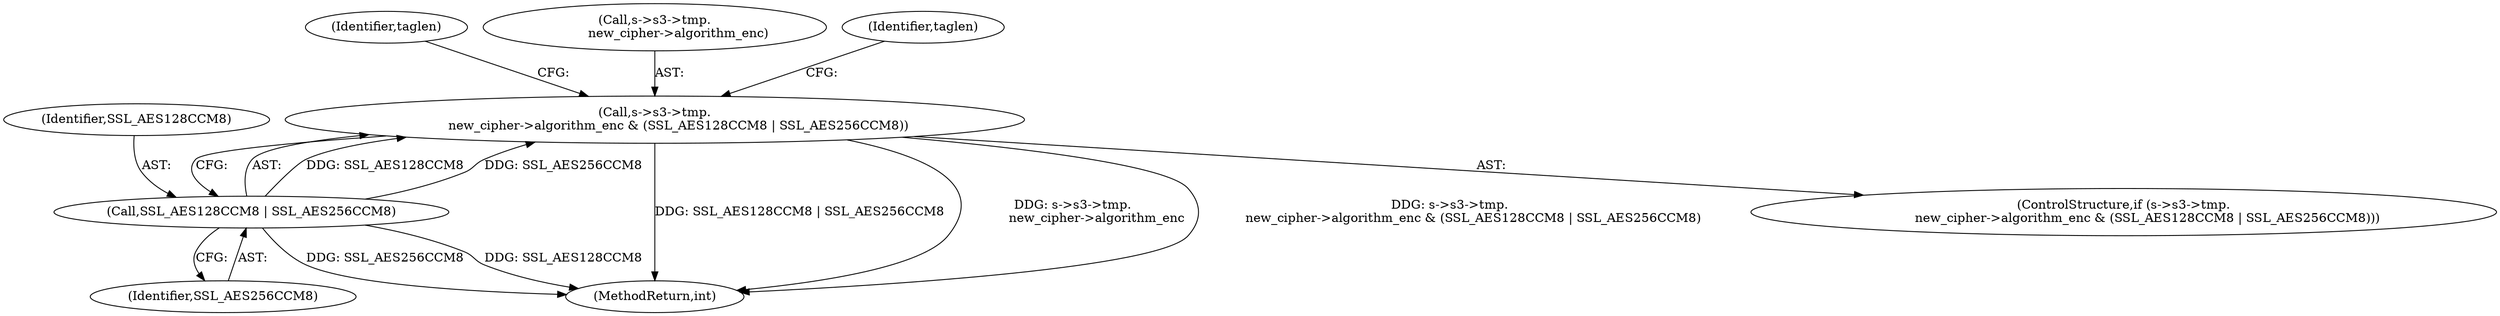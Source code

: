 digraph "0_openssl_4ad93618d26a3ea23d36ad5498ff4f59eff3a4d2_4@pointer" {
"1000738" [label="(Call,s->s3->tmp.\n            new_cipher->algorithm_enc & (SSL_AES128CCM8 | SSL_AES256CCM8))"];
"1000748" [label="(Call,SSL_AES128CCM8 | SSL_AES256CCM8)"];
"1000748" [label="(Call,SSL_AES128CCM8 | SSL_AES256CCM8)"];
"1000756" [label="(Identifier,taglen)"];
"1001020" [label="(MethodReturn,int)"];
"1000749" [label="(Identifier,SSL_AES128CCM8)"];
"1000737" [label="(ControlStructure,if (s->s3->tmp.\n            new_cipher->algorithm_enc & (SSL_AES128CCM8 | SSL_AES256CCM8)))"];
"1000739" [label="(Call,s->s3->tmp.\n            new_cipher->algorithm_enc)"];
"1000752" [label="(Identifier,taglen)"];
"1000750" [label="(Identifier,SSL_AES256CCM8)"];
"1000738" [label="(Call,s->s3->tmp.\n            new_cipher->algorithm_enc & (SSL_AES128CCM8 | SSL_AES256CCM8))"];
"1000738" -> "1000737"  [label="AST: "];
"1000738" -> "1000748"  [label="CFG: "];
"1000739" -> "1000738"  [label="AST: "];
"1000748" -> "1000738"  [label="AST: "];
"1000752" -> "1000738"  [label="CFG: "];
"1000756" -> "1000738"  [label="CFG: "];
"1000738" -> "1001020"  [label="DDG: SSL_AES128CCM8 | SSL_AES256CCM8"];
"1000738" -> "1001020"  [label="DDG: s->s3->tmp.\n            new_cipher->algorithm_enc"];
"1000738" -> "1001020"  [label="DDG: s->s3->tmp.\n            new_cipher->algorithm_enc & (SSL_AES128CCM8 | SSL_AES256CCM8)"];
"1000748" -> "1000738"  [label="DDG: SSL_AES128CCM8"];
"1000748" -> "1000738"  [label="DDG: SSL_AES256CCM8"];
"1000748" -> "1000750"  [label="CFG: "];
"1000749" -> "1000748"  [label="AST: "];
"1000750" -> "1000748"  [label="AST: "];
"1000748" -> "1001020"  [label="DDG: SSL_AES256CCM8"];
"1000748" -> "1001020"  [label="DDG: SSL_AES128CCM8"];
}
